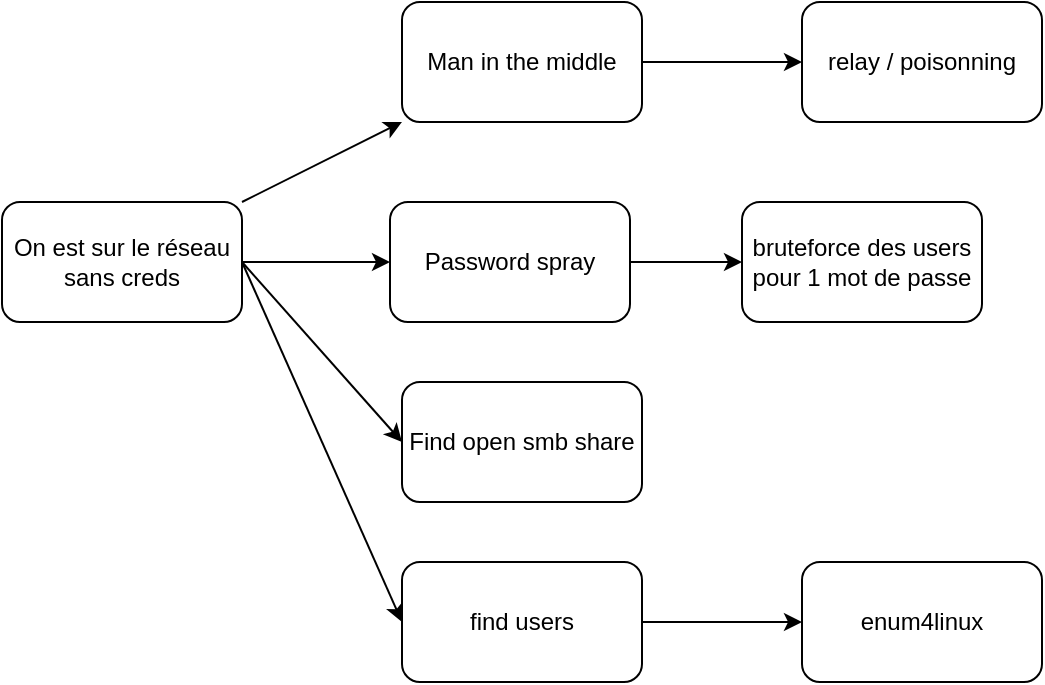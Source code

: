 <mxfile version="20.8.18" type="device" pages="3"><diagram id="9fB0GFrZQWABB-8gzhsE" name="TI interne without credentials"><mxGraphModel dx="1434" dy="765" grid="1" gridSize="10" guides="1" tooltips="1" connect="1" arrows="1" fold="1" page="1" pageScale="1" pageWidth="827" pageHeight="1169" math="0" shadow="0"><root><mxCell id="0"/><mxCell id="1" parent="0"/><mxCell id="q669wVBJVDhqwRxZ6Rot-2" value="" style="edgeStyle=none;rounded=0;orthogonalLoop=1;jettySize=auto;html=1;strokeColor=#000000;fontSize=12;" edge="1" parent="1" source="OosuojFDGbZqmqcItjsv-1" target="q669wVBJVDhqwRxZ6Rot-1"><mxGeometry relative="1" as="geometry"/></mxCell><mxCell id="q669wVBJVDhqwRxZ6Rot-4" value="" style="edgeStyle=none;rounded=0;orthogonalLoop=1;jettySize=auto;html=1;strokeColor=#000000;fontSize=12;" edge="1" parent="1" source="OosuojFDGbZqmqcItjsv-1" target="q669wVBJVDhqwRxZ6Rot-3"><mxGeometry relative="1" as="geometry"/></mxCell><mxCell id="FLfiycKaQOmbqjivF0rp-5" style="edgeStyle=none;rounded=0;orthogonalLoop=1;jettySize=auto;html=1;exitX=1;exitY=0.5;exitDx=0;exitDy=0;entryX=0;entryY=0.5;entryDx=0;entryDy=0;strokeColor=#000000;fontSize=12;" edge="1" parent="1" source="OosuojFDGbZqmqcItjsv-1" target="FLfiycKaQOmbqjivF0rp-3"><mxGeometry relative="1" as="geometry"/></mxCell><mxCell id="FLfiycKaQOmbqjivF0rp-9" style="edgeStyle=none;rounded=0;orthogonalLoop=1;jettySize=auto;html=1;exitX=1;exitY=0.5;exitDx=0;exitDy=0;entryX=0;entryY=0.5;entryDx=0;entryDy=0;strokeColor=#000000;fontSize=12;" edge="1" parent="1" source="OosuojFDGbZqmqcItjsv-1" target="FLfiycKaQOmbqjivF0rp-6"><mxGeometry relative="1" as="geometry"/></mxCell><mxCell id="OosuojFDGbZqmqcItjsv-1" value="On est sur le réseau sans creds" style="rounded=1;whiteSpace=wrap;html=1;fontSize=12;" vertex="1" parent="1"><mxGeometry x="100" y="130" width="120" height="60" as="geometry"/></mxCell><mxCell id="q669wVBJVDhqwRxZ6Rot-6" value="" style="edgeStyle=none;rounded=0;orthogonalLoop=1;jettySize=auto;html=1;strokeColor=#000000;fontSize=12;" edge="1" parent="1" source="q669wVBJVDhqwRxZ6Rot-1" target="q669wVBJVDhqwRxZ6Rot-5"><mxGeometry relative="1" as="geometry"/></mxCell><mxCell id="q669wVBJVDhqwRxZ6Rot-1" value="Man in the middle" style="whiteSpace=wrap;html=1;rounded=1;" vertex="1" parent="1"><mxGeometry x="300" y="30" width="120" height="60" as="geometry"/></mxCell><mxCell id="FLfiycKaQOmbqjivF0rp-2" style="edgeStyle=none;rounded=0;orthogonalLoop=1;jettySize=auto;html=1;exitX=1;exitY=0.5;exitDx=0;exitDy=0;entryX=0;entryY=0.5;entryDx=0;entryDy=0;strokeColor=#000000;fontSize=12;" edge="1" parent="1" source="q669wVBJVDhqwRxZ6Rot-3" target="FLfiycKaQOmbqjivF0rp-1"><mxGeometry relative="1" as="geometry"/></mxCell><mxCell id="q669wVBJVDhqwRxZ6Rot-3" value="Password spray" style="whiteSpace=wrap;html=1;rounded=1;" vertex="1" parent="1"><mxGeometry x="294" y="130" width="120" height="60" as="geometry"/></mxCell><mxCell id="q669wVBJVDhqwRxZ6Rot-5" value="relay / poisonning" style="whiteSpace=wrap;html=1;rounded=1;" vertex="1" parent="1"><mxGeometry x="500" y="30" width="120" height="60" as="geometry"/></mxCell><mxCell id="FLfiycKaQOmbqjivF0rp-1" value="bruteforce des users pour 1 mot de passe" style="whiteSpace=wrap;html=1;rounded=1;fontSize=12;" vertex="1" parent="1"><mxGeometry x="470" y="130" width="120" height="60" as="geometry"/></mxCell><mxCell id="FLfiycKaQOmbqjivF0rp-3" value="Find open smb share" style="rounded=1;whiteSpace=wrap;html=1;fontSize=12;" vertex="1" parent="1"><mxGeometry x="300" y="220" width="120" height="60" as="geometry"/></mxCell><mxCell id="FLfiycKaQOmbqjivF0rp-8" value="" style="edgeStyle=none;rounded=0;orthogonalLoop=1;jettySize=auto;html=1;strokeColor=#000000;fontSize=12;" edge="1" parent="1" source="FLfiycKaQOmbqjivF0rp-6" target="FLfiycKaQOmbqjivF0rp-7"><mxGeometry relative="1" as="geometry"/></mxCell><mxCell id="FLfiycKaQOmbqjivF0rp-6" value="find users" style="rounded=1;whiteSpace=wrap;html=1;fontSize=12;" vertex="1" parent="1"><mxGeometry x="300" y="310" width="120" height="60" as="geometry"/></mxCell><mxCell id="FLfiycKaQOmbqjivF0rp-7" value="enum4linux" style="whiteSpace=wrap;html=1;rounded=1;" vertex="1" parent="1"><mxGeometry x="500" y="310" width="120" height="60" as="geometry"/></mxCell></root></mxGraphModel></diagram><diagram name="TI interne avec creds" id="U4GICPjlUHhETOjYcaq2"><mxGraphModel dx="2261" dy="765" grid="1" gridSize="10" guides="1" tooltips="1" connect="1" arrows="1" fold="1" page="1" pageScale="1" pageWidth="827" pageHeight="1169" math="0" shadow="0"><root><mxCell id="0"/><mxCell id="1" parent="0"/><mxCell id="5y5mrsRL2AuuEaPEtIoS-34" style="edgeStyle=none;rounded=0;orthogonalLoop=1;jettySize=auto;html=1;exitX=1;exitY=0.5;exitDx=0;exitDy=0;entryX=0;entryY=0.5;entryDx=0;entryDy=0;" edge="1" parent="1" source="5y5mrsRL2AuuEaPEtIoS-1" target="5y5mrsRL2AuuEaPEtIoS-33"><mxGeometry relative="1" as="geometry"/></mxCell><mxCell id="5y5mrsRL2AuuEaPEtIoS-1" value="On est sur le réseau avec des creds sans PC Corp" style="rounded=1;whiteSpace=wrap;html=1;" vertex="1" parent="1"><mxGeometry x="-260" y="330" width="120" height="60" as="geometry"/></mxCell><mxCell id="5y5mrsRL2AuuEaPEtIoS-16" style="edgeStyle=none;rounded=0;orthogonalLoop=1;jettySize=auto;html=1;exitX=1;exitY=0.5;exitDx=0;exitDy=0;entryX=0;entryY=0.5;entryDx=0;entryDy=0;" edge="1" parent="1" source="5y5mrsRL2AuuEaPEtIoS-33" target="5y5mrsRL2AuuEaPEtIoS-5"><mxGeometry relative="1" as="geometry"/></mxCell><mxCell id="5y5mrsRL2AuuEaPEtIoS-17" style="edgeStyle=none;rounded=0;orthogonalLoop=1;jettySize=auto;html=1;exitX=1;exitY=0.5;exitDx=0;exitDy=0;entryX=0;entryY=0.5;entryDx=0;entryDy=0;" edge="1" parent="1" source="5y5mrsRL2AuuEaPEtIoS-3" target="5y5mrsRL2AuuEaPEtIoS-7"><mxGeometry relative="1" as="geometry"/></mxCell><mxCell id="5y5mrsRL2AuuEaPEtIoS-18" style="edgeStyle=none;rounded=0;orthogonalLoop=1;jettySize=auto;html=1;exitX=1;exitY=0.5;exitDx=0;exitDy=0;entryX=0;entryY=0.5;entryDx=0;entryDy=0;" edge="1" parent="1" source="5y5mrsRL2AuuEaPEtIoS-3" target="5y5mrsRL2AuuEaPEtIoS-11"><mxGeometry relative="1" as="geometry"/></mxCell><mxCell id="5y5mrsRL2AuuEaPEtIoS-26" value="" style="edgeStyle=none;rounded=0;orthogonalLoop=1;jettySize=auto;html=1;entryX=0;entryY=0.5;entryDx=0;entryDy=0;" edge="1" parent="1" target="5y5mrsRL2AuuEaPEtIoS-23"><mxGeometry relative="1" as="geometry"><mxPoint x="40" y="830" as="sourcePoint"/></mxGeometry></mxCell><mxCell id="5y5mrsRL2AuuEaPEtIoS-28" value="" style="edgeStyle=none;rounded=0;orthogonalLoop=1;jettySize=auto;html=1;exitX=1;exitY=0.5;exitDx=0;exitDy=0;entryX=0;entryY=0.5;entryDx=0;entryDy=0;" edge="1" parent="1" source="5y5mrsRL2AuuEaPEtIoS-3" target="5y5mrsRL2AuuEaPEtIoS-27"><mxGeometry relative="1" as="geometry"><mxPoint x="-70" y="1040" as="sourcePoint"/></mxGeometry></mxCell><mxCell id="5y5mrsRL2AuuEaPEtIoS-55" value="" style="edgeStyle=none;rounded=0;orthogonalLoop=1;jettySize=auto;html=1;exitX=1;exitY=0.5;exitDx=0;exitDy=0;" edge="1" parent="1" source="5y5mrsRL2AuuEaPEtIoS-3" target="5y5mrsRL2AuuEaPEtIoS-54"><mxGeometry relative="1" as="geometry"/></mxCell><mxCell id="5y5mrsRL2AuuEaPEtIoS-64" style="edgeStyle=none;rounded=0;orthogonalLoop=1;jettySize=auto;html=1;exitX=1;exitY=0.5;exitDx=0;exitDy=0;entryX=0;entryY=0.5;entryDx=0;entryDy=0;strokeColor=#000000;" edge="1" parent="1" source="5y5mrsRL2AuuEaPEtIoS-3" target="5y5mrsRL2AuuEaPEtIoS-63"><mxGeometry relative="1" as="geometry"/></mxCell><mxCell id="5y5mrsRL2AuuEaPEtIoS-3" value="Attaque" style="whiteSpace=wrap;html=1;rounded=1;" vertex="1" parent="1"><mxGeometry x="-80" y="800" width="120" height="60" as="geometry"/></mxCell><mxCell id="5y5mrsRL2AuuEaPEtIoS-22" value="" style="edgeStyle=none;rounded=0;orthogonalLoop=1;jettySize=auto;html=1;" edge="1" parent="1" source="5y5mrsRL2AuuEaPEtIoS-5" target="5y5mrsRL2AuuEaPEtIoS-21"><mxGeometry relative="1" as="geometry"/></mxCell><mxCell id="5y5mrsRL2AuuEaPEtIoS-5" value="Enumération des shares authentifié" style="whiteSpace=wrap;html=1;rounded=1;" vertex="1" parent="1"><mxGeometry x="50" y="410" width="120" height="60" as="geometry"/></mxCell><mxCell id="5y5mrsRL2AuuEaPEtIoS-20" value="" style="edgeStyle=none;rounded=0;orthogonalLoop=1;jettySize=auto;html=1;" edge="1" parent="1" source="5y5mrsRL2AuuEaPEtIoS-7" target="5y5mrsRL2AuuEaPEtIoS-19"><mxGeometry relative="1" as="geometry"/></mxCell><mxCell id="5y5mrsRL2AuuEaPEtIoS-7" value="Enumération AD&lt;br&gt;Bloodhound" style="whiteSpace=wrap;html=1;rounded=1;" vertex="1" parent="1"><mxGeometry x="160" y="580" width="120" height="60" as="geometry"/></mxCell><mxCell id="5y5mrsRL2AuuEaPEtIoS-43" value="" style="edgeStyle=none;rounded=0;orthogonalLoop=1;jettySize=auto;html=1;" edge="1" parent="1" source="5y5mrsRL2AuuEaPEtIoS-11" target="5y5mrsRL2AuuEaPEtIoS-42"><mxGeometry relative="1" as="geometry"/></mxCell><mxCell id="5y5mrsRL2AuuEaPEtIoS-11" value="Relais SMB" style="rounded=1;whiteSpace=wrap;html=1;" vertex="1" parent="1"><mxGeometry x="160" y="660" width="120" height="60" as="geometry"/></mxCell><mxCell id="5y5mrsRL2AuuEaPEtIoS-19" value="" style="whiteSpace=wrap;html=1;rounded=1;" vertex="1" parent="1"><mxGeometry x="326" y="585" width="120" height="60" as="geometry"/></mxCell><mxCell id="5y5mrsRL2AuuEaPEtIoS-21" value="&lt;div&gt;- smbmap&lt;br&gt;&lt;/div&gt;&lt;div&gt;- cme smb [ip] -u [user] -p [password] --shares&lt;br&gt;&lt;/div&gt;" style="whiteSpace=wrap;html=1;rounded=1;" vertex="1" parent="1"><mxGeometry x="220" y="410" width="280" height="60" as="geometry"/></mxCell><mxCell id="5y5mrsRL2AuuEaPEtIoS-61" value="" style="edgeStyle=orthogonalEdgeStyle;rounded=0;orthogonalLoop=1;jettySize=auto;html=1;strokeColor=#000000;" edge="1" parent="1" source="5y5mrsRL2AuuEaPEtIoS-23" target="5y5mrsRL2AuuEaPEtIoS-60"><mxGeometry relative="1" as="geometry"/></mxCell><mxCell id="5y5mrsRL2AuuEaPEtIoS-23" value="password spray" style="whiteSpace=wrap;html=1;rounded=1;" vertex="1" parent="1"><mxGeometry x="160" y="990" width="120" height="60" as="geometry"/></mxCell><mxCell id="5y5mrsRL2AuuEaPEtIoS-27" value="Kerberoasting" style="whiteSpace=wrap;html=1;rounded=1;" vertex="1" parent="1"><mxGeometry x="160" y="1060" width="120" height="60" as="geometry"/></mxCell><mxCell id="5y5mrsRL2AuuEaPEtIoS-31" value="Objectif : trouver des creds domain admin ou local admin ou user" style="shape=process;whiteSpace=wrap;html=1;backgroundOutline=1;" vertex="1" parent="1"><mxGeometry x="-390" y="730" width="250" height="60" as="geometry"/></mxCell><mxCell id="5y5mrsRL2AuuEaPEtIoS-36" value="" style="edgeStyle=none;rounded=0;orthogonalLoop=1;jettySize=auto;html=1;entryX=0;entryY=0.5;entryDx=0;entryDy=0;exitX=1;exitY=0.5;exitDx=0;exitDy=0;" edge="1" parent="1" source="5y5mrsRL2AuuEaPEtIoS-33" target="5y5mrsRL2AuuEaPEtIoS-35"><mxGeometry relative="1" as="geometry"/></mxCell><mxCell id="5y5mrsRL2AuuEaPEtIoS-41" value="" style="edgeStyle=none;rounded=0;orthogonalLoop=1;jettySize=auto;html=1;" edge="1" parent="1" source="5y5mrsRL2AuuEaPEtIoS-33" target="5y5mrsRL2AuuEaPEtIoS-40"><mxGeometry relative="1" as="geometry"/></mxCell><mxCell id="5y5mrsRL2AuuEaPEtIoS-33" value="Reconnaissance du réseau" style="whiteSpace=wrap;html=1;rounded=1;" vertex="1" parent="1"><mxGeometry x="-110" y="330" width="120" height="60" as="geometry"/></mxCell><mxCell id="5y5mrsRL2AuuEaPEtIoS-38" value="" style="edgeStyle=none;rounded=0;orthogonalLoop=1;jettySize=auto;html=1;" edge="1" parent="1" source="5y5mrsRL2AuuEaPEtIoS-35" target="5y5mrsRL2AuuEaPEtIoS-37"><mxGeometry relative="1" as="geometry"/></mxCell><mxCell id="5y5mrsRL2AuuEaPEtIoS-35" value="Controleurs de domaines" style="whiteSpace=wrap;html=1;rounded=1;" vertex="1" parent="1"><mxGeometry x="40" y="240" width="120" height="60" as="geometry"/></mxCell><mxCell id="5y5mrsRL2AuuEaPEtIoS-37" value="via DNS" style="whiteSpace=wrap;html=1;rounded=1;" vertex="1" parent="1"><mxGeometry x="190" y="230" width="120" height="60" as="geometry"/></mxCell><mxCell id="5y5mrsRL2AuuEaPEtIoS-40" value="Scan Nmap du réseau" style="whiteSpace=wrap;html=1;rounded=1;" vertex="1" parent="1"><mxGeometry x="70" y="320" width="120" height="60" as="geometry"/></mxCell><mxCell id="5y5mrsRL2AuuEaPEtIoS-45" style="edgeStyle=none;rounded=0;orthogonalLoop=1;jettySize=auto;html=1;exitX=1;exitY=0.5;exitDx=0;exitDy=0;" edge="1" parent="1" source="5y5mrsRL2AuuEaPEtIoS-42" target="5y5mrsRL2AuuEaPEtIoS-44"><mxGeometry relative="1" as="geometry"/></mxCell><mxCell id="5y5mrsRL2AuuEaPEtIoS-42" value="inscription au service d'inscription web ADCS" style="whiteSpace=wrap;html=1;rounded=1;" vertex="1" parent="1"><mxGeometry x="326" y="660" width="120" height="60" as="geometry"/></mxCell><mxCell id="5y5mrsRL2AuuEaPEtIoS-47" value="" style="edgeStyle=none;rounded=0;orthogonalLoop=1;jettySize=auto;html=1;" edge="1" parent="1" source="5y5mrsRL2AuuEaPEtIoS-44" target="5y5mrsRL2AuuEaPEtIoS-46"><mxGeometry relative="1" as="geometry"/></mxCell><mxCell id="5y5mrsRL2AuuEaPEtIoS-44" value="Récupération d'un certificat" style="whiteSpace=wrap;html=1;rounded=1;" vertex="1" parent="1"><mxGeometry x="490" y="660" width="120" height="60" as="geometry"/></mxCell><mxCell id="5y5mrsRL2AuuEaPEtIoS-49" value="" style="edgeStyle=none;rounded=0;orthogonalLoop=1;jettySize=auto;html=1;" edge="1" parent="1" source="5y5mrsRL2AuuEaPEtIoS-46" target="5y5mrsRL2AuuEaPEtIoS-48"><mxGeometry relative="1" as="geometry"/></mxCell><mxCell id="5y5mrsRL2AuuEaPEtIoS-46" value="&lt;div&gt;on récupère un ticket kerberos TGT&lt;/div&gt;&lt;div&gt;&lt;br&gt;&lt;/div&gt;&lt;div&gt;gettgtpkinit.py&lt;/div&gt;" style="whiteSpace=wrap;html=1;rounded=1;" vertex="1" parent="1"><mxGeometry x="660" y="660" width="120" height="60" as="geometry"/></mxCell><mxCell id="5y5mrsRL2AuuEaPEtIoS-48" value="&lt;div&gt;Récupération du NT hash&lt;/div&gt;&lt;div&gt;&lt;br&gt;&lt;/div&gt;&lt;div&gt;getnthash.py&lt;br&gt;&lt;/div&gt;" style="whiteSpace=wrap;html=1;rounded=1;" vertex="1" parent="1"><mxGeometry x="860" y="660" width="120" height="60" as="geometry"/></mxCell><mxCell id="5y5mrsRL2AuuEaPEtIoS-58" value="" style="edgeStyle=orthogonalEdgeStyle;rounded=0;orthogonalLoop=1;jettySize=auto;html=1;entryX=0;entryY=0.5;entryDx=0;entryDy=0;strokeColor=#FF3333;" edge="1" parent="1" source="5y5mrsRL2AuuEaPEtIoS-52" target="5y5mrsRL2AuuEaPEtIoS-11"><mxGeometry relative="1" as="geometry"><mxPoint x="500" y="770" as="targetPoint"/><Array as="points"><mxPoint x="386" y="750"/><mxPoint x="60" y="750"/><mxPoint x="60" y="690"/></Array></mxGeometry></mxCell><mxCell id="5y5mrsRL2AuuEaPEtIoS-52" value="coercer.py" style="whiteSpace=wrap;html=1;rounded=1;" vertex="1" parent="1"><mxGeometry x="326" y="760" width="120" height="60" as="geometry"/></mxCell><mxCell id="5y5mrsRL2AuuEaPEtIoS-59" style="edgeStyle=orthogonalEdgeStyle;rounded=0;orthogonalLoop=1;jettySize=auto;html=1;exitX=1;exitY=0.5;exitDx=0;exitDy=0;entryX=0;entryY=0.5;entryDx=0;entryDy=0;strokeColor=#000000;" edge="1" parent="1" source="5y5mrsRL2AuuEaPEtIoS-54" target="5y5mrsRL2AuuEaPEtIoS-52"><mxGeometry relative="1" as="geometry"/></mxCell><mxCell id="5y5mrsRL2AuuEaPEtIoS-54" value="on force un DC à se connecter à nous" style="whiteSpace=wrap;html=1;rounded=1;" vertex="1" parent="1"><mxGeometry x="140" y="760" width="120" height="60" as="geometry"/></mxCell><mxCell id="5y5mrsRL2AuuEaPEtIoS-60" value="Récupération d'un user/password" style="whiteSpace=wrap;html=1;rounded=1;" vertex="1" parent="1"><mxGeometry x="350" y="990" width="120" height="60" as="geometry"/></mxCell><mxCell id="5y5mrsRL2AuuEaPEtIoS-63" value="shadow admin" style="rounded=1;whiteSpace=wrap;html=1;" vertex="1" parent="1"><mxGeometry x="160" y="860" width="120" height="60" as="geometry"/></mxCell></root></mxGraphModel></diagram><diagram id="oTci8SejxHdYvOjTQ01X" name="Bonnes pratiques"><mxGraphModel dx="2261" dy="-404" grid="1" gridSize="10" guides="1" tooltips="1" connect="1" arrows="1" fold="1" page="1" pageScale="1" pageWidth="827" pageHeight="1169" math="0" shadow="0"><root><mxCell id="0"/><mxCell id="1" parent="0"/><mxCell id="oVyD5hO7Ps2CTn3XRuPj-1" value="" style="edgeStyle=none;rounded=0;orthogonalLoop=1;jettySize=auto;html=1;strokeColor=#000000;" edge="1" parent="1" source="oVyD5hO7Ps2CTn3XRuPj-11" target="oVyD5hO7Ps2CTn3XRuPj-12"><mxGeometry relative="1" as="geometry"/></mxCell><mxCell id="oVyD5hO7Ps2CTn3XRuPj-2" value="" style="edgeStyle=none;rounded=0;orthogonalLoop=1;jettySize=auto;html=1;strokeColor=#000000;" edge="1" parent="1" source="oVyD5hO7Ps2CTn3XRuPj-11" target="oVyD5hO7Ps2CTn3XRuPj-13"><mxGeometry relative="1" as="geometry"/></mxCell><mxCell id="oVyD5hO7Ps2CTn3XRuPj-3" value="" style="edgeStyle=none;rounded=0;orthogonalLoop=1;jettySize=auto;html=1;strokeColor=#000000;" edge="1" parent="1" source="oVyD5hO7Ps2CTn3XRuPj-11" target="oVyD5hO7Ps2CTn3XRuPj-14"><mxGeometry relative="1" as="geometry"/></mxCell><mxCell id="oVyD5hO7Ps2CTn3XRuPj-4" value="" style="edgeStyle=none;rounded=0;orthogonalLoop=1;jettySize=auto;html=1;strokeColor=#000000;" edge="1" parent="1" source="oVyD5hO7Ps2CTn3XRuPj-11" target="oVyD5hO7Ps2CTn3XRuPj-15"><mxGeometry relative="1" as="geometry"/></mxCell><mxCell id="oVyD5hO7Ps2CTn3XRuPj-5" value="" style="edgeStyle=none;rounded=0;orthogonalLoop=1;jettySize=auto;html=1;strokeColor=#000000;" edge="1" parent="1" source="oVyD5hO7Ps2CTn3XRuPj-11" target="oVyD5hO7Ps2CTn3XRuPj-16"><mxGeometry relative="1" as="geometry"/></mxCell><mxCell id="oVyD5hO7Ps2CTn3XRuPj-6" value="" style="edgeStyle=none;rounded=0;orthogonalLoop=1;jettySize=auto;html=1;strokeColor=#000000;fontSize=12;" edge="1" parent="1" source="oVyD5hO7Ps2CTn3XRuPj-11" target="oVyD5hO7Ps2CTn3XRuPj-17"><mxGeometry relative="1" as="geometry"/></mxCell><mxCell id="oVyD5hO7Ps2CTn3XRuPj-7" value="" style="edgeStyle=none;rounded=0;orthogonalLoop=1;jettySize=auto;html=1;strokeColor=#000000;fontSize=11;" edge="1" parent="1" source="oVyD5hO7Ps2CTn3XRuPj-21" target="oVyD5hO7Ps2CTn3XRuPj-18"><mxGeometry relative="1" as="geometry"/></mxCell><mxCell id="oVyD5hO7Ps2CTn3XRuPj-8" value="" style="edgeStyle=none;rounded=0;orthogonalLoop=1;jettySize=auto;html=1;strokeColor=#000000;fontSize=12;exitX=1.008;exitY=0.383;exitDx=0;exitDy=0;exitPerimeter=0;" edge="1" parent="1" source="oVyD5hO7Ps2CTn3XRuPj-21" target="oVyD5hO7Ps2CTn3XRuPj-19"><mxGeometry relative="1" as="geometry"/></mxCell><mxCell id="oVyD5hO7Ps2CTn3XRuPj-9" value="" style="edgeStyle=none;rounded=0;orthogonalLoop=1;jettySize=auto;html=1;strokeColor=#000000;fontSize=12;exitX=1;exitY=0.5;exitDx=0;exitDy=0;" edge="1" parent="1" source="oVyD5hO7Ps2CTn3XRuPj-21" target="oVyD5hO7Ps2CTn3XRuPj-20"><mxGeometry relative="1" as="geometry"><mxPoint x="220" y="1391" as="sourcePoint"/></mxGeometry></mxCell><mxCell id="oVyD5hO7Ps2CTn3XRuPj-10" value="" style="edgeStyle=none;rounded=0;orthogonalLoop=1;jettySize=auto;html=1;strokeColor=#000000;fontSize=12;" edge="1" parent="1" source="oVyD5hO7Ps2CTn3XRuPj-11" target="oVyD5hO7Ps2CTn3XRuPj-21"><mxGeometry relative="1" as="geometry"/></mxCell><mxCell id="oVyD5hO7Ps2CTn3XRuPj-11" value="Mauvaises pratiques AD" style="rounded=1;whiteSpace=wrap;html=1;" vertex="1" parent="1"><mxGeometry x="-170" y="1361" width="120" height="60" as="geometry"/></mxCell><mxCell id="oVyD5hO7Ps2CTn3XRuPj-12" value="Mauvaise gestion des droits sur les dossiers paratgés" style="whiteSpace=wrap;html=1;rounded=1;" vertex="1" parent="1"><mxGeometry x="20" y="1250" width="120" height="60" as="geometry"/></mxCell><mxCell id="oVyD5hO7Ps2CTn3XRuPj-13" value="SMBv1 activé" style="whiteSpace=wrap;html=1;rounded=1;" vertex="1" parent="1"><mxGeometry x="30" y="1691" width="120" height="60" as="geometry"/></mxCell><mxCell id="oVyD5hO7Ps2CTn3XRuPj-14" value="&lt;font style=&quot;font-size: 11px;&quot;&gt;&lt;span style=&quot;margin: 0px; padding: 0px; user-select: text; font-variant-ligatures: none !important; font-style: normal; font-variant-caps: normal; font-weight: 400; letter-spacing: normal; text-align: left; text-indent: 0px; text-transform: none; word-spacing: 0px; -webkit-text-stroke-width: 0px; background-color: rgb(255, 255, 255); text-decoration-style: initial; text-decoration-color: initial; color: rgb(0, 0, 0); line-height: 15.4px; font-family: Verdana, Verdana_EmbeddedFont, Verdana_MSFontService, sans-serif;&quot; class=&quot;TextRun SCXW149403419 BCX7&quot; data-contrast=&quot;none&quot; lang=&quot;FR-FR&quot;&gt;&lt;/span&gt;&lt;/font&gt; &lt;font style=&quot;font-size: 11px;&quot;&gt;&lt;span style=&quot;margin: 0px; padding: 0px; user-select: text; font-variant-ligatures: none !important; font-style: normal; font-variant-caps: normal; font-weight: 400; letter-spacing: normal; text-align: left; text-indent: 0px; text-transform: none; word-spacing: 0px; -webkit-text-stroke-width: 0px; background-color: rgb(255, 255, 255); text-decoration-style: initial; text-decoration-color: initial; color: rgb(0, 0, 0); line-height: 15.4px; font-family: Verdana, Verdana_EmbeddedFont, Verdana_MSFontService, sans-serif;&quot; class=&quot;TextRun SCXW149403419 BCX7&quot; data-contrast=&quot;none&quot; lang=&quot;FR-FR&quot;&gt;&lt;span style=&quot;margin: 0px; padding: 0px; user-select: text; -webkit-user-drag: none; -webkit-tap-highlight-color: transparent;&quot; class=&quot;NormalTextRun SCXW149403419 BCX7&quot;&gt;Système d'exploitation obsolète&lt;/span&gt;&lt;/span&gt;&lt;span style=&quot;margin: 0px; padding: 0px; user-select: text; font-style: normal; font-variant-ligatures: normal; font-variant-caps: normal; font-weight: 400; letter-spacing: normal; text-align: left; text-indent: 0px; text-transform: none; word-spacing: 0px; -webkit-text-stroke-width: 0px; background-color: rgb(255, 255, 255); text-decoration-style: initial; text-decoration-color: initial; line-height: 15.4px; font-family: Verdana, Verdana_EmbeddedFont, Verdana_MSFontService, sans-serif; color: rgb(0, 0, 0);&quot; data-ccp-props=&quot;{&amp;quot;201341983&amp;quot;:0,&amp;quot;335559739&amp;quot;:120,&amp;quot;335559740&amp;quot;:264}&quot; class=&quot;EOP SCXW149403419 BCX7&quot;&gt;&amp;nbsp;&lt;/span&gt;&lt;/font&gt;" style="whiteSpace=wrap;html=1;rounded=1;" vertex="1" parent="1"><mxGeometry x="30" y="1611" width="120" height="70" as="geometry"/></mxCell><mxCell id="oVyD5hO7Ps2CTn3XRuPj-15" value="&lt;font style=&quot;font-size: 12px;&quot;&gt;&lt;span style=&quot;margin: 0px; padding: 0px; user-select: text; font-variant-ligatures: none !important; font-style: normal; font-variant-caps: normal; font-weight: 400; letter-spacing: normal; text-align: left; text-indent: 0px; text-transform: none; word-spacing: 0px; -webkit-text-stroke-width: 0px; background-color: rgb(255, 255, 255); text-decoration-style: initial; text-decoration-color: initial; color: rgb(0, 0, 0); line-height: 15.4px; font-family: Verdana, Verdana_EmbeddedFont, Verdana_MSFontService, sans-serif;&quot; class=&quot;TextRun SCXW23299233 BCX7&quot; data-contrast=&quot;none&quot; lang=&quot;FR-FR&quot;&gt;&lt;span style=&quot;margin: 0px; padding: 0px; user-select: text; -webkit-user-drag: none; -webkit-tap-highlight-color: transparent;&quot; class=&quot;NormalTextRun SCXW23299233 BCX7&quot;&gt;Administrateur local &lt;/span&gt;&lt;span style=&quot;margin: 0px; padding: 0px; user-select: text; -webkit-user-drag: none; -webkit-tap-highlight-color: transparent;&quot; class=&quot;NormalTextRun SCXW23299233 BCX7&quot;&gt;répliqué&lt;/span&gt;&lt;/span&gt;&lt;span style=&quot;margin: 0px; padding: 0px; user-select: text; font-style: normal; font-variant-ligatures: normal; font-variant-caps: normal; font-weight: 400; letter-spacing: normal; text-align: left; text-indent: 0px; text-transform: none; word-spacing: 0px; -webkit-text-stroke-width: 0px; background-color: rgb(255, 255, 255); text-decoration-style: initial; text-decoration-color: initial; line-height: 15.4px; font-family: Verdana, Verdana_EmbeddedFont, Verdana_MSFontService, sans-serif; color: rgb(0, 0, 0);&quot; data-ccp-props=&quot;{&amp;quot;201341983&amp;quot;:0,&amp;quot;335559739&amp;quot;:120,&amp;quot;335559740&amp;quot;:264}&quot; class=&quot;EOP SCXW23299233 BCX7&quot;&gt;&amp;nbsp;&lt;/span&gt;&lt;/font&gt;" style="whiteSpace=wrap;html=1;rounded=1;" vertex="1" parent="1"><mxGeometry x="20" y="1531" width="120" height="60" as="geometry"/></mxCell><mxCell id="oVyD5hO7Ps2CTn3XRuPj-16" value="&lt;font style=&quot;font-size: 12px;&quot;&gt;&lt;span style=&quot;margin: 0px; padding: 0px; user-select: text; font-variant-ligatures: none !important; font-style: normal; font-variant-caps: normal; font-weight: 400; letter-spacing: normal; text-align: left; text-indent: 0px; text-transform: none; word-spacing: 0px; -webkit-text-stroke-width: 0px; background-color: rgb(255, 255, 255); text-decoration-style: initial; text-decoration-color: initial; color: rgb(0, 0, 0); line-height: 15.4px; font-family: Verdana, Verdana_EmbeddedFont, Verdana_MSFontService, sans-serif;&quot; class=&quot;TextRun SCXW219254128 BCX7&quot; data-contrast=&quot;none&quot; lang=&quot;FR-FR&quot;&gt;&lt;/span&gt;&lt;/font&gt; &lt;font style=&quot;font-size: 12px;&quot;&gt;&lt;span style=&quot;margin: 0px; padding: 0px; user-select: text; font-variant-ligatures: none !important; font-style: normal; font-variant-caps: normal; font-weight: 400; letter-spacing: normal; text-align: left; text-indent: 0px; text-transform: none; word-spacing: 0px; -webkit-text-stroke-width: 0px; background-color: rgb(255, 255, 255); text-decoration-style: initial; text-decoration-color: initial; color: rgb(0, 0, 0); line-height: 15.4px; font-family: Verdana, Verdana_EmbeddedFont, Verdana_MSFontService, sans-serif;&quot; class=&quot;TextRun SCXW219254128 BCX7&quot; data-contrast=&quot;none&quot; lang=&quot;FR-FR&quot;&gt;&lt;span style=&quot;margin: 0px; padding: 0px; user-select: text; -webkit-user-drag: none; -webkit-tap-highlight-color: transparent;&quot; class=&quot;NormalTextRun SCXW219254128 BCX7&quot;&gt;Signature SMB non requise&lt;/span&gt;&lt;/span&gt;&lt;span style=&quot;margin: 0px; padding: 0px; user-select: text; font-style: normal; font-variant-ligatures: normal; font-variant-caps: normal; font-weight: 400; letter-spacing: normal; text-align: left; text-indent: 0px; text-transform: none; word-spacing: 0px; -webkit-text-stroke-width: 0px; background-color: rgb(255, 255, 255); text-decoration-style: initial; text-decoration-color: initial; line-height: 15.4px; font-family: Verdana, Verdana_EmbeddedFont, Verdana_MSFontService, sans-serif; color: rgb(0, 0, 0);&quot; data-ccp-props=&quot;{&amp;quot;201341983&amp;quot;:0,&amp;quot;335559739&amp;quot;:120,&amp;quot;335559740&amp;quot;:264}&quot; class=&quot;EOP SCXW219254128 BCX7&quot;&gt;&amp;nbsp;&lt;/span&gt;&lt;/font&gt;" style="whiteSpace=wrap;html=1;rounded=1;" vertex="1" parent="1"><mxGeometry x="20" y="1461" width="120" height="60" as="geometry"/></mxCell><mxCell id="oVyD5hO7Ps2CTn3XRuPj-17" value="&lt;font style=&quot;font-size: 11px;&quot;&gt;&lt;span style=&quot;margin: 0px; padding: 0px; user-select: text; font-variant-ligatures: none !important; font-style: normal; font-variant-caps: normal; font-weight: 400; letter-spacing: normal; text-align: left; text-indent: 0px; text-transform: none; word-spacing: 0px; -webkit-text-stroke-width: 0px; background-color: rgb(255, 255, 255); text-decoration-style: initial; text-decoration-color: initial; color: rgb(0, 0, 0); line-height: 15.4px; font-family: Verdana, Verdana_EmbeddedFont, Verdana_MSFontService, sans-serif;&quot; class=&quot;TextRun SCXW238315089 BCX7&quot; data-contrast=&quot;none&quot; lang=&quot;FR-FR&quot;&gt;&lt;/span&gt;&lt;/font&gt; &lt;font style=&quot;font-size: 11px;&quot;&gt;&lt;span style=&quot;margin: 0px; padding: 0px; user-select: text; font-variant-ligatures: none !important; font-style: normal; font-variant-caps: normal; font-weight: 400; letter-spacing: normal; text-align: left; text-indent: 0px; text-transform: none; word-spacing: 0px; -webkit-text-stroke-width: 0px; background-color: rgb(255, 255, 255); text-decoration-style: initial; text-decoration-color: initial; color: rgb(0, 0, 0); line-height: 15.4px; font-family: Verdana, Verdana_EmbeddedFont, Verdana_MSFontService, sans-serif;&quot; class=&quot;TextRun SCXW238315089 BCX7&quot; data-contrast=&quot;none&quot; lang=&quot;FR-FR&quot;&gt;&lt;span style=&quot;margin: 0px; padding: 0px; user-select: text; -webkit-user-drag: none; -webkit-tap-highlight-color: transparent;&quot; class=&quot;NormalTextRun SCXW238315089 BCX7&quot;&gt;Information d'authentification en claires dans un fichier&lt;/span&gt;&lt;/span&gt;&lt;span style=&quot;margin: 0px; padding: 0px; user-select: text; font-style: normal; font-variant-ligatures: normal; font-variant-caps: normal; font-weight: 400; letter-spacing: normal; text-align: left; text-indent: 0px; text-transform: none; word-spacing: 0px; -webkit-text-stroke-width: 0px; background-color: rgb(255, 255, 255); text-decoration-style: initial; text-decoration-color: initial; line-height: 15.4px; font-family: Verdana, Verdana_EmbeddedFont, Verdana_MSFontService, sans-serif; color: rgb(0, 0, 0);&quot; data-ccp-props=&quot;{&amp;quot;201341983&amp;quot;:0,&amp;quot;335559739&amp;quot;:120,&amp;quot;335559740&amp;quot;:264}&quot; class=&quot;EOP SCXW238315089 BCX7&quot;&gt;&amp;nbsp;&lt;/span&gt;&lt;/font&gt;" style="whiteSpace=wrap;html=1;rounded=1;" vertex="1" parent="1"><mxGeometry x="30" y="1761" width="120" height="60" as="geometry"/></mxCell><mxCell id="oVyD5hO7Ps2CTn3XRuPj-18" value="Ancienneté Mot de passe &amp;gt; 1 an" style="whiteSpace=wrap;html=1;rounded=1;" vertex="1" parent="1"><mxGeometry x="440" y="1431" width="120" height="60" as="geometry"/></mxCell><mxCell id="oVyD5hO7Ps2CTn3XRuPj-19" value="&lt;font style=&quot;font-size: 12px;&quot;&gt;&lt;span style=&quot;margin: 0px; padding: 0px; user-select: text; font-variant-ligatures: none !important; font-style: normal; font-variant-caps: normal; font-weight: 400; letter-spacing: normal; text-align: left; text-indent: 0px; text-transform: none; word-spacing: 0px; -webkit-text-stroke-width: 0px; background-color: rgb(255, 255, 255); text-decoration-style: initial; text-decoration-color: initial; color: rgb(0, 0, 0); line-height: 15.4px; font-family: Verdana, Verdana_EmbeddedFont, Verdana_MSFontService, sans-serif;&quot; class=&quot;TextRun SCXW12427834 BCX7&quot; data-contrast=&quot;none&quot; lang=&quot;FR-FR&quot;&gt;&lt;span style=&quot;margin: 0px; padding: 0px; user-select: text; -webkit-user-drag: none; -webkit-tap-highlight-color: transparent;&quot; class=&quot;NormalTextRun SCXW12427834 BCX7&quot;&gt;Politique de mot de passe faible&lt;/span&gt;&lt;/span&gt;&lt;span style=&quot;margin: 0px; padding: 0px; user-select: text; font-style: normal; font-variant-ligatures: normal; font-variant-caps: normal; font-weight: 400; letter-spacing: normal; text-align: left; text-indent: 0px; text-transform: none; word-spacing: 0px; -webkit-text-stroke-width: 0px; background-color: rgb(255, 255, 255); text-decoration-style: initial; text-decoration-color: initial; line-height: 15.4px; font-family: Verdana, Verdana_EmbeddedFont, Verdana_MSFontService, sans-serif; color: rgb(0, 0, 0);&quot; data-ccp-props=&quot;{&amp;quot;201341983&amp;quot;:0,&amp;quot;335559739&amp;quot;:120,&amp;quot;335559740&amp;quot;:264}&quot; class=&quot;EOP SCXW12427834 BCX7&quot;&gt;&amp;nbsp;&lt;/span&gt;&lt;/font&gt;" style="whiteSpace=wrap;html=1;rounded=1;" vertex="1" parent="1"><mxGeometry x="440" y="1291" width="120" height="60" as="geometry"/></mxCell><mxCell id="oVyD5hO7Ps2CTn3XRuPj-20" value="&lt;font style=&quot;font-size: 12px;&quot;&gt;&lt;span style=&quot;margin: 0px; padding: 0px; user-select: text; font-variant-ligatures: none !important; font-style: normal; font-variant-caps: normal; font-weight: 400; letter-spacing: normal; text-align: left; text-indent: 0px; text-transform: none; word-spacing: 0px; -webkit-text-stroke-width: 0px; background-color: rgb(255, 255, 255); text-decoration-style: initial; text-decoration-color: initial; color: rgb(0, 0, 0); line-height: 15.4px; font-family: Verdana, Verdana_EmbeddedFont, Verdana_MSFontService, sans-serif;&quot; class=&quot;TextRun SCXW98094209 BCX7&quot; data-contrast=&quot;none&quot; lang=&quot;FR-FR&quot;&gt;&lt;/span&gt;&lt;/font&gt; &lt;font style=&quot;font-size: 12px;&quot;&gt;&lt;span style=&quot;margin: 0px; padding: 0px; user-select: text; font-variant-ligatures: none !important; font-style: normal; font-variant-caps: normal; font-weight: 400; letter-spacing: normal; text-align: left; text-indent: 0px; text-transform: none; word-spacing: 0px; -webkit-text-stroke-width: 0px; background-color: rgb(255, 255, 255); text-decoration-style: initial; text-decoration-color: initial; color: rgb(0, 0, 0); line-height: 15.4px; font-family: Verdana, Verdana_EmbeddedFont, Verdana_MSFontService, sans-serif;&quot; class=&quot;TextRun SCXW98094209 BCX7&quot; data-contrast=&quot;none&quot; lang=&quot;FR-FR&quot;&gt;&lt;span style=&quot;margin: 0px; padding: 0px; user-select: text; -webkit-user-drag: none; -webkit-tap-highlight-color: transparent;&quot; class=&quot;NormalTextRun SCXW98094209 BCX7&quot;&gt;Mot de passe sans date d'expiration&lt;/span&gt;&lt;/span&gt;&lt;span style=&quot;margin: 0px; padding: 0px; user-select: text; font-style: normal; font-variant-ligatures: normal; font-variant-caps: normal; font-weight: 400; letter-spacing: normal; text-align: left; text-indent: 0px; text-transform: none; word-spacing: 0px; -webkit-text-stroke-width: 0px; background-color: rgb(255, 255, 255); text-decoration-style: initial; text-decoration-color: initial; line-height: 15.4px; font-family: Verdana, Verdana_EmbeddedFont, Verdana_MSFontService, sans-serif; color: rgb(0, 0, 0);&quot; data-ccp-props=&quot;{&amp;quot;201341983&amp;quot;:0,&amp;quot;335559739&amp;quot;:120,&amp;quot;335559740&amp;quot;:264}&quot; class=&quot;EOP SCXW98094209 BCX7&quot;&gt;&amp;nbsp;&lt;/span&gt;&lt;/font&gt;" style="whiteSpace=wrap;html=1;rounded=1;" vertex="1" parent="1"><mxGeometry x="440" y="1361" width="120" height="60" as="geometry"/></mxCell><mxCell id="oVyD5hO7Ps2CTn3XRuPj-21" value="Mot de passe" style="whiteSpace=wrap;html=1;rounded=1;" vertex="1" parent="1"><mxGeometry x="40" y="1351" width="120" height="60" as="geometry"/></mxCell></root></mxGraphModel></diagram></mxfile>
